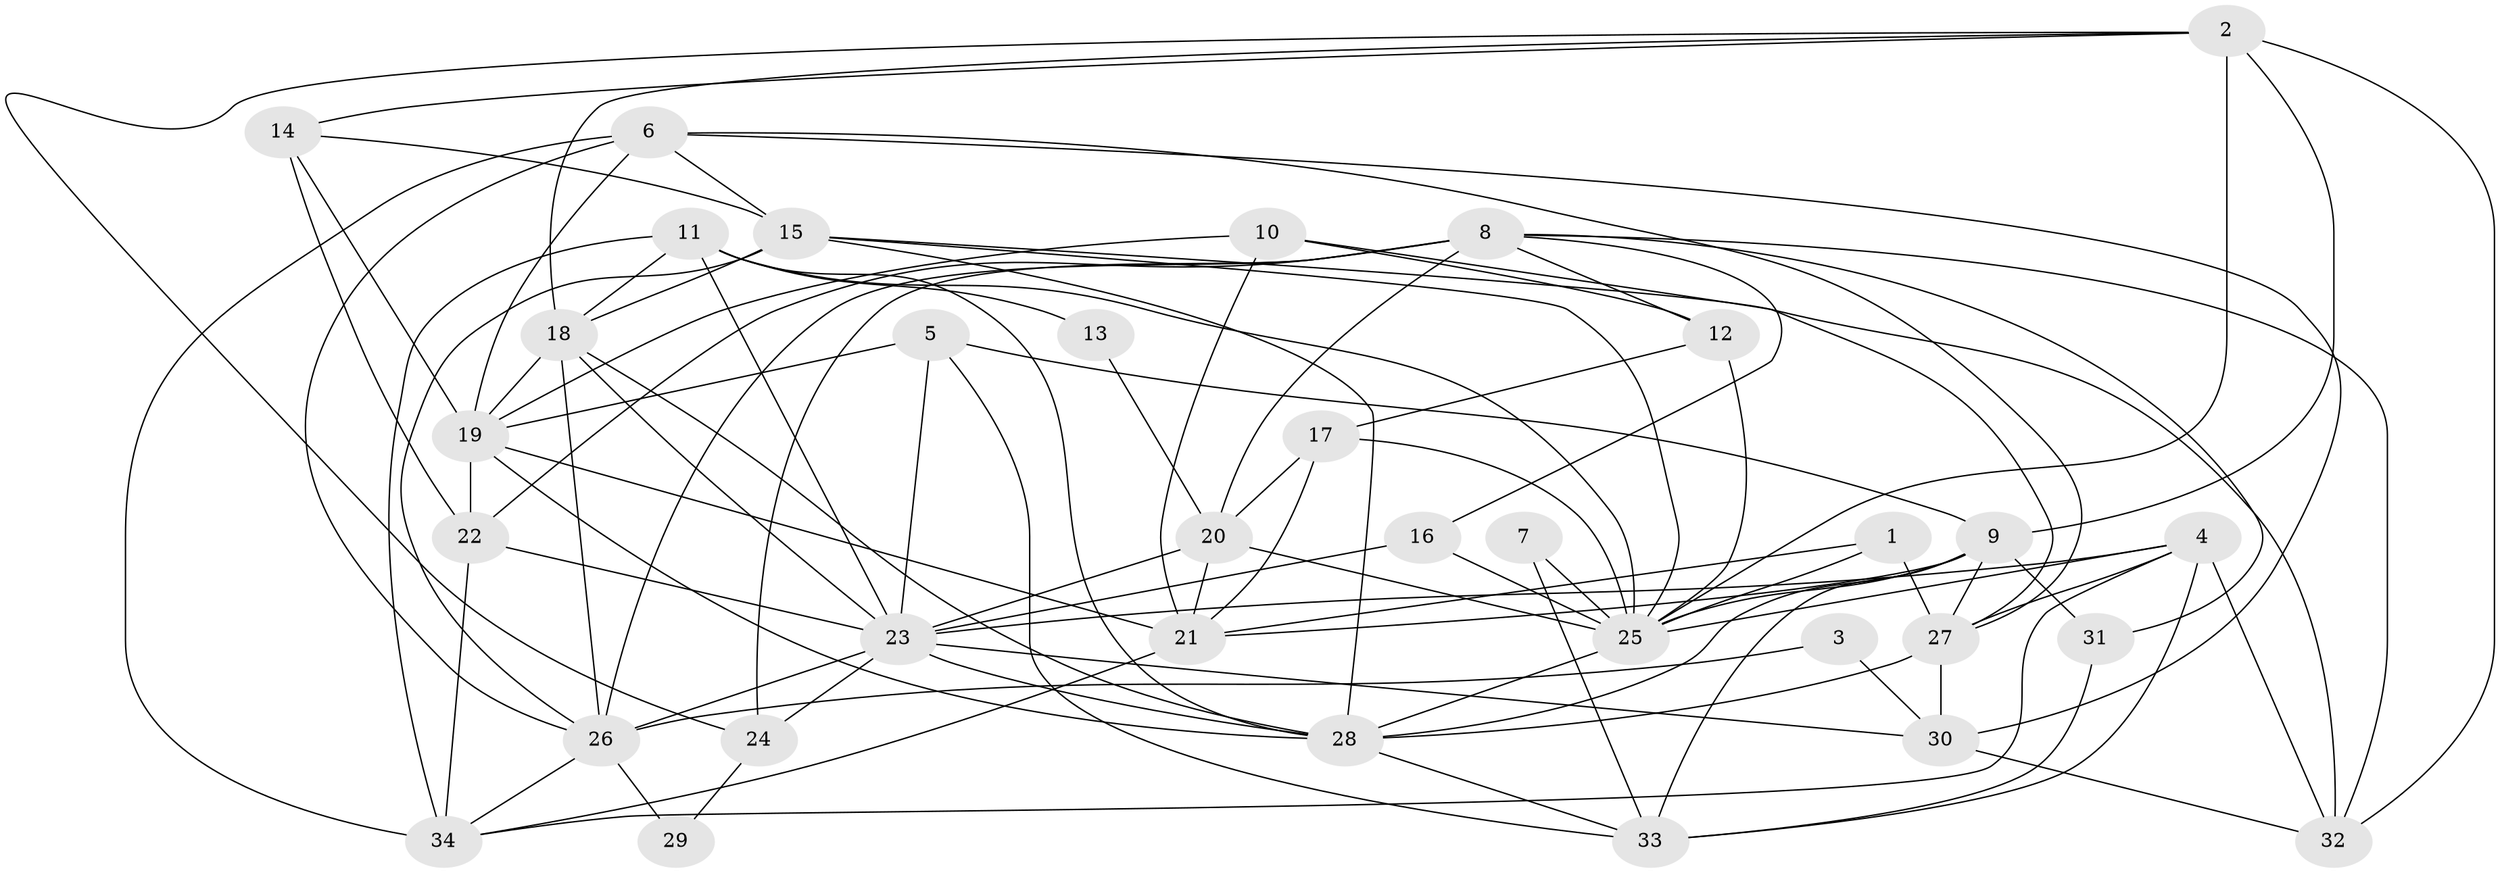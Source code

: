 // original degree distribution, {3: 0.22058823529411764, 4: 0.20588235294117646, 5: 0.22058823529411764, 2: 0.19117647058823528, 7: 0.029411764705882353, 6: 0.11764705882352941, 8: 0.014705882352941176}
// Generated by graph-tools (version 1.1) at 2025/26/03/09/25 03:26:21]
// undirected, 34 vertices, 95 edges
graph export_dot {
graph [start="1"]
  node [color=gray90,style=filled];
  1;
  2;
  3;
  4;
  5;
  6;
  7;
  8;
  9;
  10;
  11;
  12;
  13;
  14;
  15;
  16;
  17;
  18;
  19;
  20;
  21;
  22;
  23;
  24;
  25;
  26;
  27;
  28;
  29;
  30;
  31;
  32;
  33;
  34;
  1 -- 21 [weight=1.0];
  1 -- 25 [weight=1.0];
  1 -- 27 [weight=1.0];
  2 -- 9 [weight=2.0];
  2 -- 14 [weight=1.0];
  2 -- 18 [weight=1.0];
  2 -- 24 [weight=1.0];
  2 -- 25 [weight=1.0];
  2 -- 32 [weight=1.0];
  3 -- 26 [weight=1.0];
  3 -- 30 [weight=1.0];
  4 -- 23 [weight=1.0];
  4 -- 25 [weight=1.0];
  4 -- 27 [weight=1.0];
  4 -- 32 [weight=1.0];
  4 -- 33 [weight=1.0];
  4 -- 34 [weight=1.0];
  5 -- 9 [weight=1.0];
  5 -- 19 [weight=1.0];
  5 -- 23 [weight=1.0];
  5 -- 33 [weight=1.0];
  6 -- 15 [weight=1.0];
  6 -- 19 [weight=1.0];
  6 -- 26 [weight=1.0];
  6 -- 27 [weight=1.0];
  6 -- 30 [weight=1.0];
  6 -- 34 [weight=1.0];
  7 -- 25 [weight=1.0];
  7 -- 33 [weight=1.0];
  8 -- 12 [weight=1.0];
  8 -- 16 [weight=1.0];
  8 -- 20 [weight=1.0];
  8 -- 22 [weight=1.0];
  8 -- 24 [weight=1.0];
  8 -- 26 [weight=1.0];
  8 -- 31 [weight=1.0];
  8 -- 32 [weight=1.0];
  9 -- 21 [weight=1.0];
  9 -- 25 [weight=1.0];
  9 -- 27 [weight=1.0];
  9 -- 28 [weight=1.0];
  9 -- 31 [weight=1.0];
  9 -- 33 [weight=1.0];
  10 -- 12 [weight=1.0];
  10 -- 19 [weight=1.0];
  10 -- 21 [weight=1.0];
  10 -- 27 [weight=1.0];
  11 -- 13 [weight=1.0];
  11 -- 18 [weight=1.0];
  11 -- 23 [weight=1.0];
  11 -- 25 [weight=1.0];
  11 -- 28 [weight=1.0];
  11 -- 34 [weight=1.0];
  12 -- 17 [weight=1.0];
  12 -- 25 [weight=2.0];
  13 -- 20 [weight=1.0];
  14 -- 15 [weight=1.0];
  14 -- 19 [weight=1.0];
  14 -- 22 [weight=1.0];
  15 -- 18 [weight=1.0];
  15 -- 25 [weight=1.0];
  15 -- 26 [weight=1.0];
  15 -- 28 [weight=1.0];
  15 -- 32 [weight=1.0];
  16 -- 23 [weight=1.0];
  16 -- 25 [weight=1.0];
  17 -- 20 [weight=1.0];
  17 -- 21 [weight=1.0];
  17 -- 25 [weight=1.0];
  18 -- 19 [weight=1.0];
  18 -- 23 [weight=1.0];
  18 -- 26 [weight=1.0];
  18 -- 28 [weight=1.0];
  19 -- 21 [weight=2.0];
  19 -- 22 [weight=1.0];
  19 -- 28 [weight=2.0];
  20 -- 21 [weight=1.0];
  20 -- 23 [weight=1.0];
  20 -- 25 [weight=1.0];
  21 -- 34 [weight=1.0];
  22 -- 23 [weight=1.0];
  22 -- 34 [weight=1.0];
  23 -- 24 [weight=1.0];
  23 -- 26 [weight=1.0];
  23 -- 28 [weight=1.0];
  23 -- 30 [weight=1.0];
  24 -- 29 [weight=1.0];
  25 -- 28 [weight=1.0];
  26 -- 29 [weight=1.0];
  26 -- 34 [weight=1.0];
  27 -- 28 [weight=2.0];
  27 -- 30 [weight=1.0];
  28 -- 33 [weight=1.0];
  30 -- 32 [weight=1.0];
  31 -- 33 [weight=1.0];
}
